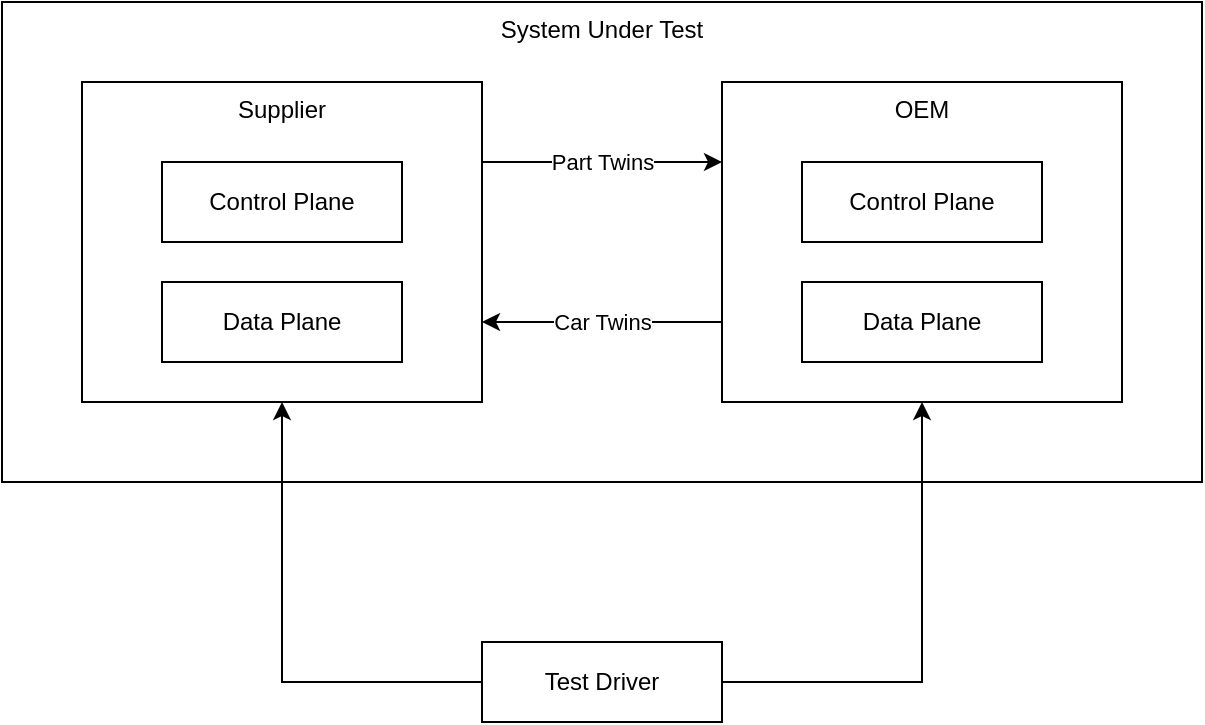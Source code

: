 <mxfile version="21.2.8" type="device">
  <diagram name="Page-1" id="IMfyspenE5naYu26_BAG">
    <mxGraphModel dx="1050" dy="658" grid="1" gridSize="10" guides="1" tooltips="1" connect="1" arrows="1" fold="1" page="1" pageScale="1" pageWidth="827" pageHeight="1169" math="0" shadow="0">
      <root>
        <mxCell id="0" />
        <mxCell id="1" parent="0" />
        <mxCell id="BGoMAdlxubLJ3Ivk63pM-15" value="System Under Test" style="rounded=0;whiteSpace=wrap;html=1;verticalAlign=top;" vertex="1" parent="1">
          <mxGeometry x="120" y="80" width="600" height="240" as="geometry" />
        </mxCell>
        <mxCell id="BGoMAdlxubLJ3Ivk63pM-17" value="Part Twins" style="edgeStyle=orthogonalEdgeStyle;rounded=0;orthogonalLoop=1;jettySize=auto;html=1;exitX=1;exitY=0.25;exitDx=0;exitDy=0;entryX=0;entryY=0.25;entryDx=0;entryDy=0;" edge="1" parent="1" source="BGoMAdlxubLJ3Ivk63pM-8" target="BGoMAdlxubLJ3Ivk63pM-9">
          <mxGeometry relative="1" as="geometry" />
        </mxCell>
        <mxCell id="BGoMAdlxubLJ3Ivk63pM-8" value="Supplier" style="rounded=0;whiteSpace=wrap;html=1;verticalAlign=top;" vertex="1" parent="1">
          <mxGeometry x="160" y="120" width="200" height="160" as="geometry" />
        </mxCell>
        <mxCell id="BGoMAdlxubLJ3Ivk63pM-3" value="Control Plane" style="rounded=0;whiteSpace=wrap;html=1;" vertex="1" parent="1">
          <mxGeometry x="200" y="160" width="120" height="40" as="geometry" />
        </mxCell>
        <mxCell id="BGoMAdlxubLJ3Ivk63pM-4" value="Data Plane" style="rounded=0;whiteSpace=wrap;html=1;" vertex="1" parent="1">
          <mxGeometry x="200" y="220" width="120" height="40" as="geometry" />
        </mxCell>
        <mxCell id="BGoMAdlxubLJ3Ivk63pM-16" value="Car Twins" style="edgeStyle=orthogonalEdgeStyle;rounded=0;orthogonalLoop=1;jettySize=auto;html=1;entryX=1;entryY=0.75;entryDx=0;entryDy=0;exitX=0;exitY=0.75;exitDx=0;exitDy=0;" edge="1" parent="1" source="BGoMAdlxubLJ3Ivk63pM-9" target="BGoMAdlxubLJ3Ivk63pM-8">
          <mxGeometry relative="1" as="geometry" />
        </mxCell>
        <mxCell id="BGoMAdlxubLJ3Ivk63pM-9" value="OEM" style="rounded=0;whiteSpace=wrap;html=1;verticalAlign=top;" vertex="1" parent="1">
          <mxGeometry x="480" y="120" width="200" height="160" as="geometry" />
        </mxCell>
        <mxCell id="BGoMAdlxubLJ3Ivk63pM-10" value="Control Plane" style="rounded=0;whiteSpace=wrap;html=1;" vertex="1" parent="1">
          <mxGeometry x="520" y="160" width="120" height="40" as="geometry" />
        </mxCell>
        <mxCell id="BGoMAdlxubLJ3Ivk63pM-11" value="Data Plane" style="rounded=0;whiteSpace=wrap;html=1;" vertex="1" parent="1">
          <mxGeometry x="520" y="220" width="120" height="40" as="geometry" />
        </mxCell>
        <mxCell id="BGoMAdlxubLJ3Ivk63pM-13" style="edgeStyle=orthogonalEdgeStyle;rounded=0;orthogonalLoop=1;jettySize=auto;html=1;entryX=0.5;entryY=1;entryDx=0;entryDy=0;exitX=0;exitY=0.5;exitDx=0;exitDy=0;" edge="1" parent="1" source="BGoMAdlxubLJ3Ivk63pM-12" target="BGoMAdlxubLJ3Ivk63pM-8">
          <mxGeometry relative="1" as="geometry" />
        </mxCell>
        <mxCell id="BGoMAdlxubLJ3Ivk63pM-14" style="edgeStyle=orthogonalEdgeStyle;rounded=0;orthogonalLoop=1;jettySize=auto;html=1;entryX=0.5;entryY=1;entryDx=0;entryDy=0;exitX=1;exitY=0.5;exitDx=0;exitDy=0;" edge="1" parent="1" source="BGoMAdlxubLJ3Ivk63pM-12" target="BGoMAdlxubLJ3Ivk63pM-9">
          <mxGeometry relative="1" as="geometry" />
        </mxCell>
        <mxCell id="BGoMAdlxubLJ3Ivk63pM-12" value="Test Driver" style="rounded=0;whiteSpace=wrap;html=1;verticalAlign=middle;" vertex="1" parent="1">
          <mxGeometry x="360" y="400" width="120" height="40" as="geometry" />
        </mxCell>
      </root>
    </mxGraphModel>
  </diagram>
</mxfile>

